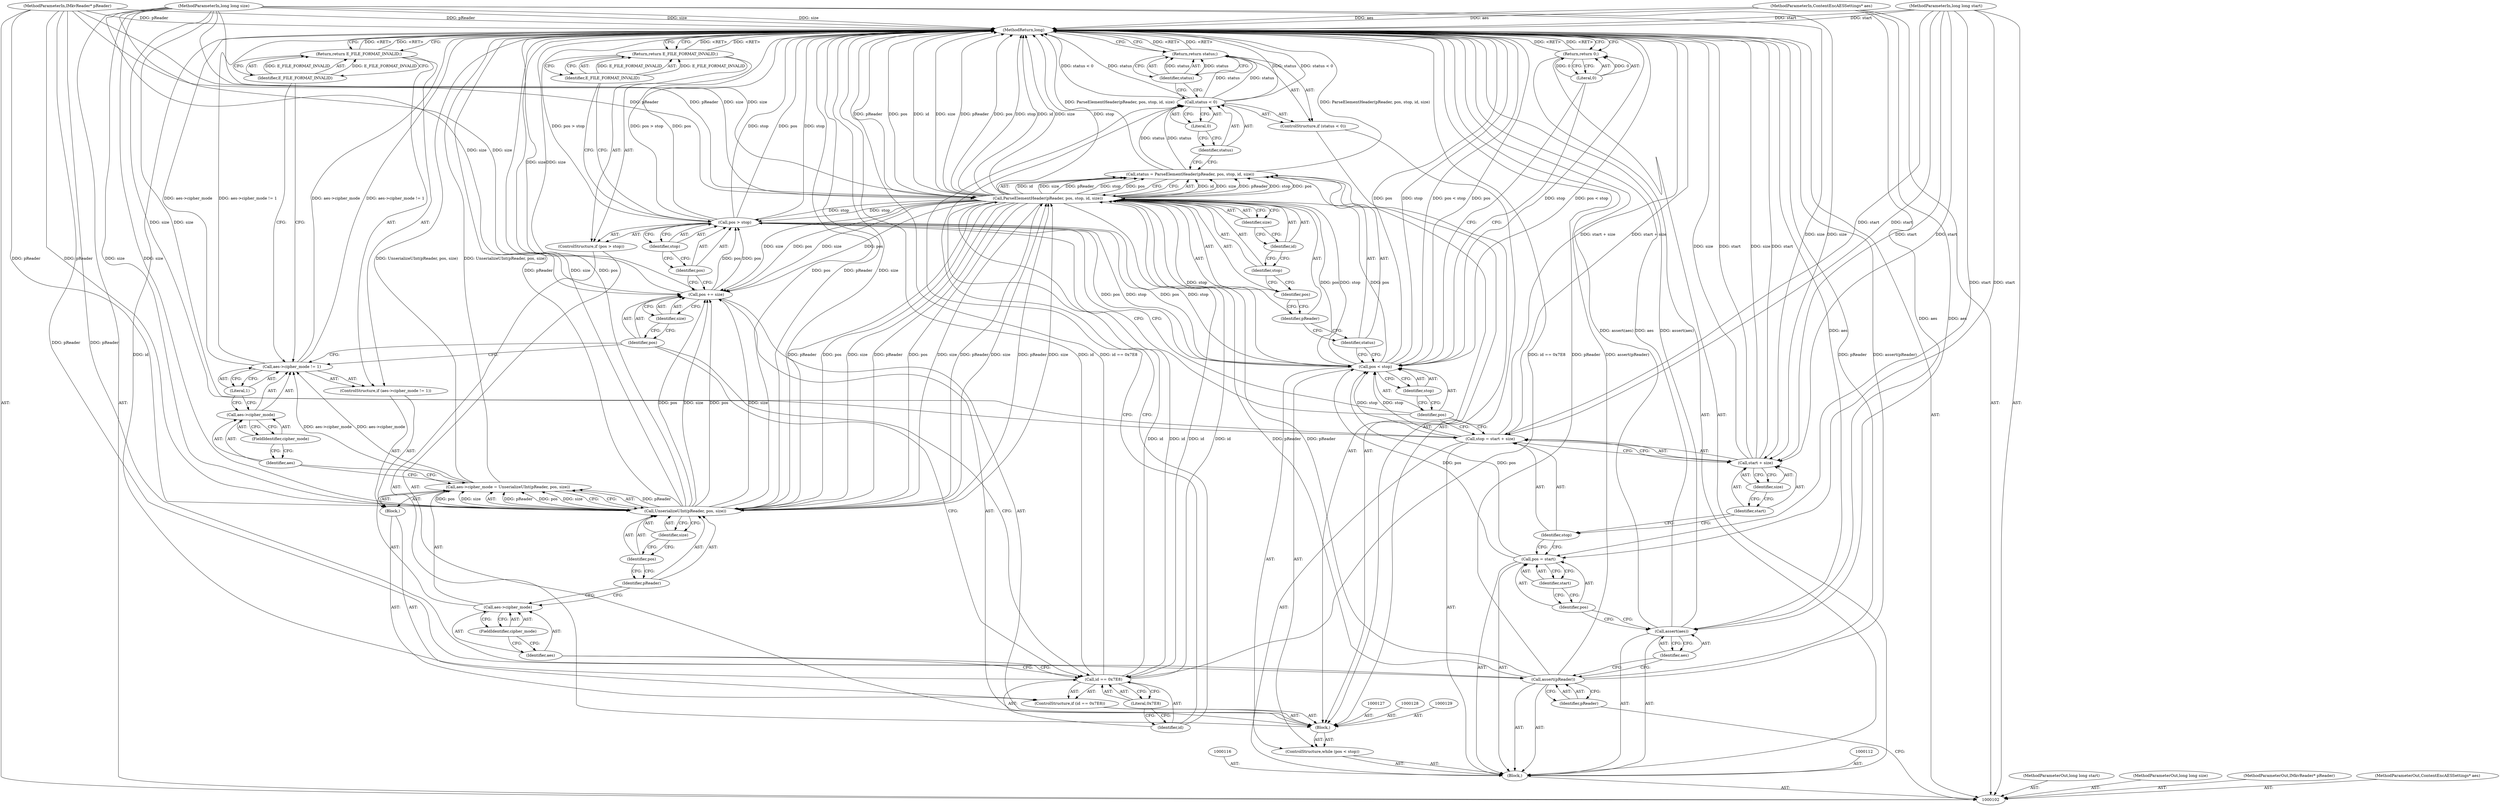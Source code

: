 digraph "0_Android_cc274e2abe8b2a6698a5c47d8aa4bb45f1f9538d_47" {
"1000176" [label="(MethodReturn,long)"];
"1000122" [label="(ControlStructure,while (pos < stop))"];
"1000125" [label="(Identifier,stop)"];
"1000123" [label="(Call,pos < stop)"];
"1000124" [label="(Identifier,pos)"];
"1000126" [label="(Block,)"];
"1000130" [label="(Call,status = ParseElementHeader(pReader, pos, stop, id, size))"];
"1000131" [label="(Identifier,status)"];
"1000132" [label="(Call,ParseElementHeader(pReader, pos, stop, id, size))"];
"1000133" [label="(Identifier,pReader)"];
"1000134" [label="(Identifier,pos)"];
"1000135" [label="(Identifier,stop)"];
"1000136" [label="(Identifier,id)"];
"1000137" [label="(Identifier,size)"];
"1000138" [label="(ControlStructure,if (status < 0))"];
"1000141" [label="(Literal,0)"];
"1000139" [label="(Call,status < 0)"];
"1000140" [label="(Identifier,status)"];
"1000142" [label="(Return,return status;)"];
"1000143" [label="(Identifier,status)"];
"1000144" [label="(ControlStructure,if (id == 0x7E8))"];
"1000147" [label="(Literal,0x7E8)"];
"1000148" [label="(Block,)"];
"1000145" [label="(Call,id == 0x7E8)"];
"1000146" [label="(Identifier,id)"];
"1000152" [label="(FieldIdentifier,cipher_mode)"];
"1000153" [label="(Call,UnserializeUInt(pReader, pos, size))"];
"1000154" [label="(Identifier,pReader)"];
"1000155" [label="(Identifier,pos)"];
"1000156" [label="(Identifier,size)"];
"1000149" [label="(Call,aes->cipher_mode = UnserializeUInt(pReader, pos, size))"];
"1000150" [label="(Call,aes->cipher_mode)"];
"1000151" [label="(Identifier,aes)"];
"1000157" [label="(ControlStructure,if (aes->cipher_mode != 1))"];
"1000161" [label="(FieldIdentifier,cipher_mode)"];
"1000162" [label="(Literal,1)"];
"1000158" [label="(Call,aes->cipher_mode != 1)"];
"1000159" [label="(Call,aes->cipher_mode)"];
"1000160" [label="(Identifier,aes)"];
"1000163" [label="(Return,return E_FILE_FORMAT_INVALID;)"];
"1000164" [label="(Identifier,E_FILE_FORMAT_INVALID)"];
"1000103" [label="(MethodParameterIn,long long start)"];
"1000245" [label="(MethodParameterOut,long long start)"];
"1000104" [label="(MethodParameterIn,long long size)"];
"1000246" [label="(MethodParameterOut,long long size)"];
"1000105" [label="(MethodParameterIn,IMkvReader* pReader)"];
"1000247" [label="(MethodParameterOut,IMkvReader* pReader)"];
"1000167" [label="(Identifier,size)"];
"1000165" [label="(Call,pos += size)"];
"1000166" [label="(Identifier,pos)"];
"1000171" [label="(Identifier,stop)"];
"1000168" [label="(ControlStructure,if (pos > stop))"];
"1000169" [label="(Call,pos > stop)"];
"1000170" [label="(Identifier,pos)"];
"1000173" [label="(Identifier,E_FILE_FORMAT_INVALID)"];
"1000172" [label="(Return,return E_FILE_FORMAT_INVALID;)"];
"1000175" [label="(Literal,0)"];
"1000174" [label="(Return,return 0;)"];
"1000106" [label="(MethodParameterIn,ContentEncAESSettings* aes)"];
"1000248" [label="(MethodParameterOut,ContentEncAESSettings* aes)"];
"1000107" [label="(Block,)"];
"1000108" [label="(Call,assert(pReader))"];
"1000109" [label="(Identifier,pReader)"];
"1000110" [label="(Call,assert(aes))"];
"1000111" [label="(Identifier,aes)"];
"1000113" [label="(Call,pos = start)"];
"1000114" [label="(Identifier,pos)"];
"1000115" [label="(Identifier,start)"];
"1000117" [label="(Call,stop = start + size)"];
"1000118" [label="(Identifier,stop)"];
"1000119" [label="(Call,start + size)"];
"1000120" [label="(Identifier,start)"];
"1000121" [label="(Identifier,size)"];
"1000176" -> "1000102"  [label="AST: "];
"1000176" -> "1000142"  [label="CFG: "];
"1000176" -> "1000163"  [label="CFG: "];
"1000176" -> "1000172"  [label="CFG: "];
"1000176" -> "1000174"  [label="CFG: "];
"1000142" -> "1000176"  [label="DDG: <RET>"];
"1000172" -> "1000176"  [label="DDG: <RET>"];
"1000163" -> "1000176"  [label="DDG: <RET>"];
"1000174" -> "1000176"  [label="DDG: <RET>"];
"1000123" -> "1000176"  [label="DDG: stop"];
"1000123" -> "1000176"  [label="DDG: pos < stop"];
"1000123" -> "1000176"  [label="DDG: pos"];
"1000108" -> "1000176"  [label="DDG: assert(pReader)"];
"1000108" -> "1000176"  [label="DDG: pReader"];
"1000169" -> "1000176"  [label="DDG: pos > stop"];
"1000169" -> "1000176"  [label="DDG: pos"];
"1000169" -> "1000176"  [label="DDG: stop"];
"1000104" -> "1000176"  [label="DDG: size"];
"1000105" -> "1000176"  [label="DDG: pReader"];
"1000139" -> "1000176"  [label="DDG: status"];
"1000139" -> "1000176"  [label="DDG: status < 0"];
"1000119" -> "1000176"  [label="DDG: size"];
"1000119" -> "1000176"  [label="DDG: start"];
"1000149" -> "1000176"  [label="DDG: UnserializeUInt(pReader, pos, size)"];
"1000132" -> "1000176"  [label="DDG: pReader"];
"1000132" -> "1000176"  [label="DDG: pos"];
"1000132" -> "1000176"  [label="DDG: stop"];
"1000132" -> "1000176"  [label="DDG: id"];
"1000132" -> "1000176"  [label="DDG: size"];
"1000153" -> "1000176"  [label="DDG: pReader"];
"1000153" -> "1000176"  [label="DDG: size"];
"1000153" -> "1000176"  [label="DDG: pos"];
"1000117" -> "1000176"  [label="DDG: start + size"];
"1000145" -> "1000176"  [label="DDG: id"];
"1000145" -> "1000176"  [label="DDG: id == 0x7E8"];
"1000110" -> "1000176"  [label="DDG: aes"];
"1000110" -> "1000176"  [label="DDG: assert(aes)"];
"1000158" -> "1000176"  [label="DDG: aes->cipher_mode"];
"1000158" -> "1000176"  [label="DDG: aes->cipher_mode != 1"];
"1000130" -> "1000176"  [label="DDG: ParseElementHeader(pReader, pos, stop, id, size)"];
"1000165" -> "1000176"  [label="DDG: size"];
"1000103" -> "1000176"  [label="DDG: start"];
"1000106" -> "1000176"  [label="DDG: aes"];
"1000122" -> "1000107"  [label="AST: "];
"1000123" -> "1000122"  [label="AST: "];
"1000126" -> "1000122"  [label="AST: "];
"1000125" -> "1000123"  [label="AST: "];
"1000125" -> "1000124"  [label="CFG: "];
"1000123" -> "1000125"  [label="CFG: "];
"1000123" -> "1000122"  [label="AST: "];
"1000123" -> "1000125"  [label="CFG: "];
"1000124" -> "1000123"  [label="AST: "];
"1000125" -> "1000123"  [label="AST: "];
"1000131" -> "1000123"  [label="CFG: "];
"1000175" -> "1000123"  [label="CFG: "];
"1000123" -> "1000176"  [label="DDG: stop"];
"1000123" -> "1000176"  [label="DDG: pos < stop"];
"1000123" -> "1000176"  [label="DDG: pos"];
"1000113" -> "1000123"  [label="DDG: pos"];
"1000169" -> "1000123"  [label="DDG: pos"];
"1000169" -> "1000123"  [label="DDG: stop"];
"1000117" -> "1000123"  [label="DDG: stop"];
"1000123" -> "1000132"  [label="DDG: pos"];
"1000123" -> "1000132"  [label="DDG: stop"];
"1000124" -> "1000123"  [label="AST: "];
"1000124" -> "1000169"  [label="CFG: "];
"1000124" -> "1000117"  [label="CFG: "];
"1000125" -> "1000124"  [label="CFG: "];
"1000126" -> "1000122"  [label="AST: "];
"1000127" -> "1000126"  [label="AST: "];
"1000128" -> "1000126"  [label="AST: "];
"1000129" -> "1000126"  [label="AST: "];
"1000130" -> "1000126"  [label="AST: "];
"1000138" -> "1000126"  [label="AST: "];
"1000144" -> "1000126"  [label="AST: "];
"1000165" -> "1000126"  [label="AST: "];
"1000168" -> "1000126"  [label="AST: "];
"1000130" -> "1000126"  [label="AST: "];
"1000130" -> "1000132"  [label="CFG: "];
"1000131" -> "1000130"  [label="AST: "];
"1000132" -> "1000130"  [label="AST: "];
"1000140" -> "1000130"  [label="CFG: "];
"1000130" -> "1000176"  [label="DDG: ParseElementHeader(pReader, pos, stop, id, size)"];
"1000132" -> "1000130"  [label="DDG: id"];
"1000132" -> "1000130"  [label="DDG: size"];
"1000132" -> "1000130"  [label="DDG: pReader"];
"1000132" -> "1000130"  [label="DDG: stop"];
"1000132" -> "1000130"  [label="DDG: pos"];
"1000130" -> "1000139"  [label="DDG: status"];
"1000131" -> "1000130"  [label="AST: "];
"1000131" -> "1000123"  [label="CFG: "];
"1000133" -> "1000131"  [label="CFG: "];
"1000132" -> "1000130"  [label="AST: "];
"1000132" -> "1000137"  [label="CFG: "];
"1000133" -> "1000132"  [label="AST: "];
"1000134" -> "1000132"  [label="AST: "];
"1000135" -> "1000132"  [label="AST: "];
"1000136" -> "1000132"  [label="AST: "];
"1000137" -> "1000132"  [label="AST: "];
"1000130" -> "1000132"  [label="CFG: "];
"1000132" -> "1000176"  [label="DDG: pReader"];
"1000132" -> "1000176"  [label="DDG: pos"];
"1000132" -> "1000176"  [label="DDG: stop"];
"1000132" -> "1000176"  [label="DDG: id"];
"1000132" -> "1000176"  [label="DDG: size"];
"1000132" -> "1000130"  [label="DDG: id"];
"1000132" -> "1000130"  [label="DDG: size"];
"1000132" -> "1000130"  [label="DDG: pReader"];
"1000132" -> "1000130"  [label="DDG: stop"];
"1000132" -> "1000130"  [label="DDG: pos"];
"1000153" -> "1000132"  [label="DDG: pReader"];
"1000153" -> "1000132"  [label="DDG: size"];
"1000108" -> "1000132"  [label="DDG: pReader"];
"1000105" -> "1000132"  [label="DDG: pReader"];
"1000123" -> "1000132"  [label="DDG: pos"];
"1000123" -> "1000132"  [label="DDG: stop"];
"1000145" -> "1000132"  [label="DDG: id"];
"1000104" -> "1000132"  [label="DDG: size"];
"1000132" -> "1000145"  [label="DDG: id"];
"1000132" -> "1000153"  [label="DDG: pReader"];
"1000132" -> "1000153"  [label="DDG: pos"];
"1000132" -> "1000153"  [label="DDG: size"];
"1000132" -> "1000165"  [label="DDG: size"];
"1000132" -> "1000165"  [label="DDG: pos"];
"1000132" -> "1000169"  [label="DDG: stop"];
"1000133" -> "1000132"  [label="AST: "];
"1000133" -> "1000131"  [label="CFG: "];
"1000134" -> "1000133"  [label="CFG: "];
"1000134" -> "1000132"  [label="AST: "];
"1000134" -> "1000133"  [label="CFG: "];
"1000135" -> "1000134"  [label="CFG: "];
"1000135" -> "1000132"  [label="AST: "];
"1000135" -> "1000134"  [label="CFG: "];
"1000136" -> "1000135"  [label="CFG: "];
"1000136" -> "1000132"  [label="AST: "];
"1000136" -> "1000135"  [label="CFG: "];
"1000137" -> "1000136"  [label="CFG: "];
"1000137" -> "1000132"  [label="AST: "];
"1000137" -> "1000136"  [label="CFG: "];
"1000132" -> "1000137"  [label="CFG: "];
"1000138" -> "1000126"  [label="AST: "];
"1000139" -> "1000138"  [label="AST: "];
"1000142" -> "1000138"  [label="AST: "];
"1000141" -> "1000139"  [label="AST: "];
"1000141" -> "1000140"  [label="CFG: "];
"1000139" -> "1000141"  [label="CFG: "];
"1000139" -> "1000138"  [label="AST: "];
"1000139" -> "1000141"  [label="CFG: "];
"1000140" -> "1000139"  [label="AST: "];
"1000141" -> "1000139"  [label="AST: "];
"1000143" -> "1000139"  [label="CFG: "];
"1000146" -> "1000139"  [label="CFG: "];
"1000139" -> "1000176"  [label="DDG: status"];
"1000139" -> "1000176"  [label="DDG: status < 0"];
"1000130" -> "1000139"  [label="DDG: status"];
"1000139" -> "1000142"  [label="DDG: status"];
"1000140" -> "1000139"  [label="AST: "];
"1000140" -> "1000130"  [label="CFG: "];
"1000141" -> "1000140"  [label="CFG: "];
"1000142" -> "1000138"  [label="AST: "];
"1000142" -> "1000143"  [label="CFG: "];
"1000143" -> "1000142"  [label="AST: "];
"1000176" -> "1000142"  [label="CFG: "];
"1000142" -> "1000176"  [label="DDG: <RET>"];
"1000143" -> "1000142"  [label="DDG: status"];
"1000139" -> "1000142"  [label="DDG: status"];
"1000143" -> "1000142"  [label="AST: "];
"1000143" -> "1000139"  [label="CFG: "];
"1000142" -> "1000143"  [label="CFG: "];
"1000143" -> "1000142"  [label="DDG: status"];
"1000144" -> "1000126"  [label="AST: "];
"1000145" -> "1000144"  [label="AST: "];
"1000148" -> "1000144"  [label="AST: "];
"1000147" -> "1000145"  [label="AST: "];
"1000147" -> "1000146"  [label="CFG: "];
"1000145" -> "1000147"  [label="CFG: "];
"1000148" -> "1000144"  [label="AST: "];
"1000149" -> "1000148"  [label="AST: "];
"1000157" -> "1000148"  [label="AST: "];
"1000145" -> "1000144"  [label="AST: "];
"1000145" -> "1000147"  [label="CFG: "];
"1000146" -> "1000145"  [label="AST: "];
"1000147" -> "1000145"  [label="AST: "];
"1000151" -> "1000145"  [label="CFG: "];
"1000166" -> "1000145"  [label="CFG: "];
"1000145" -> "1000176"  [label="DDG: id"];
"1000145" -> "1000176"  [label="DDG: id == 0x7E8"];
"1000145" -> "1000132"  [label="DDG: id"];
"1000132" -> "1000145"  [label="DDG: id"];
"1000146" -> "1000145"  [label="AST: "];
"1000146" -> "1000139"  [label="CFG: "];
"1000147" -> "1000146"  [label="CFG: "];
"1000152" -> "1000150"  [label="AST: "];
"1000152" -> "1000151"  [label="CFG: "];
"1000150" -> "1000152"  [label="CFG: "];
"1000153" -> "1000149"  [label="AST: "];
"1000153" -> "1000156"  [label="CFG: "];
"1000154" -> "1000153"  [label="AST: "];
"1000155" -> "1000153"  [label="AST: "];
"1000156" -> "1000153"  [label="AST: "];
"1000149" -> "1000153"  [label="CFG: "];
"1000153" -> "1000176"  [label="DDG: pReader"];
"1000153" -> "1000176"  [label="DDG: size"];
"1000153" -> "1000176"  [label="DDG: pos"];
"1000153" -> "1000132"  [label="DDG: pReader"];
"1000153" -> "1000132"  [label="DDG: size"];
"1000153" -> "1000149"  [label="DDG: pReader"];
"1000153" -> "1000149"  [label="DDG: pos"];
"1000153" -> "1000149"  [label="DDG: size"];
"1000132" -> "1000153"  [label="DDG: pReader"];
"1000132" -> "1000153"  [label="DDG: pos"];
"1000132" -> "1000153"  [label="DDG: size"];
"1000105" -> "1000153"  [label="DDG: pReader"];
"1000104" -> "1000153"  [label="DDG: size"];
"1000153" -> "1000165"  [label="DDG: size"];
"1000153" -> "1000165"  [label="DDG: pos"];
"1000154" -> "1000153"  [label="AST: "];
"1000154" -> "1000150"  [label="CFG: "];
"1000155" -> "1000154"  [label="CFG: "];
"1000155" -> "1000153"  [label="AST: "];
"1000155" -> "1000154"  [label="CFG: "];
"1000156" -> "1000155"  [label="CFG: "];
"1000156" -> "1000153"  [label="AST: "];
"1000156" -> "1000155"  [label="CFG: "];
"1000153" -> "1000156"  [label="CFG: "];
"1000149" -> "1000148"  [label="AST: "];
"1000149" -> "1000153"  [label="CFG: "];
"1000150" -> "1000149"  [label="AST: "];
"1000153" -> "1000149"  [label="AST: "];
"1000160" -> "1000149"  [label="CFG: "];
"1000149" -> "1000176"  [label="DDG: UnserializeUInt(pReader, pos, size)"];
"1000153" -> "1000149"  [label="DDG: pReader"];
"1000153" -> "1000149"  [label="DDG: pos"];
"1000153" -> "1000149"  [label="DDG: size"];
"1000149" -> "1000158"  [label="DDG: aes->cipher_mode"];
"1000150" -> "1000149"  [label="AST: "];
"1000150" -> "1000152"  [label="CFG: "];
"1000151" -> "1000150"  [label="AST: "];
"1000152" -> "1000150"  [label="AST: "];
"1000154" -> "1000150"  [label="CFG: "];
"1000151" -> "1000150"  [label="AST: "];
"1000151" -> "1000145"  [label="CFG: "];
"1000152" -> "1000151"  [label="CFG: "];
"1000157" -> "1000148"  [label="AST: "];
"1000158" -> "1000157"  [label="AST: "];
"1000163" -> "1000157"  [label="AST: "];
"1000161" -> "1000159"  [label="AST: "];
"1000161" -> "1000160"  [label="CFG: "];
"1000159" -> "1000161"  [label="CFG: "];
"1000162" -> "1000158"  [label="AST: "];
"1000162" -> "1000159"  [label="CFG: "];
"1000158" -> "1000162"  [label="CFG: "];
"1000158" -> "1000157"  [label="AST: "];
"1000158" -> "1000162"  [label="CFG: "];
"1000159" -> "1000158"  [label="AST: "];
"1000162" -> "1000158"  [label="AST: "];
"1000164" -> "1000158"  [label="CFG: "];
"1000166" -> "1000158"  [label="CFG: "];
"1000158" -> "1000176"  [label="DDG: aes->cipher_mode"];
"1000158" -> "1000176"  [label="DDG: aes->cipher_mode != 1"];
"1000149" -> "1000158"  [label="DDG: aes->cipher_mode"];
"1000159" -> "1000158"  [label="AST: "];
"1000159" -> "1000161"  [label="CFG: "];
"1000160" -> "1000159"  [label="AST: "];
"1000161" -> "1000159"  [label="AST: "];
"1000162" -> "1000159"  [label="CFG: "];
"1000160" -> "1000159"  [label="AST: "];
"1000160" -> "1000149"  [label="CFG: "];
"1000161" -> "1000160"  [label="CFG: "];
"1000163" -> "1000157"  [label="AST: "];
"1000163" -> "1000164"  [label="CFG: "];
"1000164" -> "1000163"  [label="AST: "];
"1000176" -> "1000163"  [label="CFG: "];
"1000163" -> "1000176"  [label="DDG: <RET>"];
"1000164" -> "1000163"  [label="DDG: E_FILE_FORMAT_INVALID"];
"1000164" -> "1000163"  [label="AST: "];
"1000164" -> "1000158"  [label="CFG: "];
"1000163" -> "1000164"  [label="CFG: "];
"1000164" -> "1000163"  [label="DDG: E_FILE_FORMAT_INVALID"];
"1000103" -> "1000102"  [label="AST: "];
"1000103" -> "1000176"  [label="DDG: start"];
"1000103" -> "1000113"  [label="DDG: start"];
"1000103" -> "1000117"  [label="DDG: start"];
"1000103" -> "1000119"  [label="DDG: start"];
"1000245" -> "1000102"  [label="AST: "];
"1000104" -> "1000102"  [label="AST: "];
"1000104" -> "1000176"  [label="DDG: size"];
"1000104" -> "1000117"  [label="DDG: size"];
"1000104" -> "1000119"  [label="DDG: size"];
"1000104" -> "1000132"  [label="DDG: size"];
"1000104" -> "1000153"  [label="DDG: size"];
"1000104" -> "1000165"  [label="DDG: size"];
"1000246" -> "1000102"  [label="AST: "];
"1000105" -> "1000102"  [label="AST: "];
"1000105" -> "1000176"  [label="DDG: pReader"];
"1000105" -> "1000108"  [label="DDG: pReader"];
"1000105" -> "1000132"  [label="DDG: pReader"];
"1000105" -> "1000153"  [label="DDG: pReader"];
"1000247" -> "1000102"  [label="AST: "];
"1000167" -> "1000165"  [label="AST: "];
"1000167" -> "1000166"  [label="CFG: "];
"1000165" -> "1000167"  [label="CFG: "];
"1000165" -> "1000126"  [label="AST: "];
"1000165" -> "1000167"  [label="CFG: "];
"1000166" -> "1000165"  [label="AST: "];
"1000167" -> "1000165"  [label="AST: "];
"1000170" -> "1000165"  [label="CFG: "];
"1000165" -> "1000176"  [label="DDG: size"];
"1000153" -> "1000165"  [label="DDG: size"];
"1000153" -> "1000165"  [label="DDG: pos"];
"1000132" -> "1000165"  [label="DDG: size"];
"1000132" -> "1000165"  [label="DDG: pos"];
"1000104" -> "1000165"  [label="DDG: size"];
"1000165" -> "1000169"  [label="DDG: pos"];
"1000166" -> "1000165"  [label="AST: "];
"1000166" -> "1000158"  [label="CFG: "];
"1000166" -> "1000145"  [label="CFG: "];
"1000167" -> "1000166"  [label="CFG: "];
"1000171" -> "1000169"  [label="AST: "];
"1000171" -> "1000170"  [label="CFG: "];
"1000169" -> "1000171"  [label="CFG: "];
"1000168" -> "1000126"  [label="AST: "];
"1000169" -> "1000168"  [label="AST: "];
"1000172" -> "1000168"  [label="AST: "];
"1000169" -> "1000168"  [label="AST: "];
"1000169" -> "1000171"  [label="CFG: "];
"1000170" -> "1000169"  [label="AST: "];
"1000171" -> "1000169"  [label="AST: "];
"1000124" -> "1000169"  [label="CFG: "];
"1000173" -> "1000169"  [label="CFG: "];
"1000169" -> "1000176"  [label="DDG: pos > stop"];
"1000169" -> "1000176"  [label="DDG: pos"];
"1000169" -> "1000176"  [label="DDG: stop"];
"1000169" -> "1000123"  [label="DDG: pos"];
"1000169" -> "1000123"  [label="DDG: stop"];
"1000165" -> "1000169"  [label="DDG: pos"];
"1000132" -> "1000169"  [label="DDG: stop"];
"1000170" -> "1000169"  [label="AST: "];
"1000170" -> "1000165"  [label="CFG: "];
"1000171" -> "1000170"  [label="CFG: "];
"1000173" -> "1000172"  [label="AST: "];
"1000173" -> "1000169"  [label="CFG: "];
"1000172" -> "1000173"  [label="CFG: "];
"1000173" -> "1000172"  [label="DDG: E_FILE_FORMAT_INVALID"];
"1000172" -> "1000168"  [label="AST: "];
"1000172" -> "1000173"  [label="CFG: "];
"1000173" -> "1000172"  [label="AST: "];
"1000176" -> "1000172"  [label="CFG: "];
"1000172" -> "1000176"  [label="DDG: <RET>"];
"1000173" -> "1000172"  [label="DDG: E_FILE_FORMAT_INVALID"];
"1000175" -> "1000174"  [label="AST: "];
"1000175" -> "1000123"  [label="CFG: "];
"1000174" -> "1000175"  [label="CFG: "];
"1000175" -> "1000174"  [label="DDG: 0"];
"1000174" -> "1000107"  [label="AST: "];
"1000174" -> "1000175"  [label="CFG: "];
"1000175" -> "1000174"  [label="AST: "];
"1000176" -> "1000174"  [label="CFG: "];
"1000174" -> "1000176"  [label="DDG: <RET>"];
"1000175" -> "1000174"  [label="DDG: 0"];
"1000106" -> "1000102"  [label="AST: "];
"1000106" -> "1000176"  [label="DDG: aes"];
"1000106" -> "1000110"  [label="DDG: aes"];
"1000248" -> "1000102"  [label="AST: "];
"1000107" -> "1000102"  [label="AST: "];
"1000108" -> "1000107"  [label="AST: "];
"1000110" -> "1000107"  [label="AST: "];
"1000112" -> "1000107"  [label="AST: "];
"1000113" -> "1000107"  [label="AST: "];
"1000116" -> "1000107"  [label="AST: "];
"1000117" -> "1000107"  [label="AST: "];
"1000122" -> "1000107"  [label="AST: "];
"1000174" -> "1000107"  [label="AST: "];
"1000108" -> "1000107"  [label="AST: "];
"1000108" -> "1000109"  [label="CFG: "];
"1000109" -> "1000108"  [label="AST: "];
"1000111" -> "1000108"  [label="CFG: "];
"1000108" -> "1000176"  [label="DDG: assert(pReader)"];
"1000108" -> "1000176"  [label="DDG: pReader"];
"1000105" -> "1000108"  [label="DDG: pReader"];
"1000108" -> "1000132"  [label="DDG: pReader"];
"1000109" -> "1000108"  [label="AST: "];
"1000109" -> "1000102"  [label="CFG: "];
"1000108" -> "1000109"  [label="CFG: "];
"1000110" -> "1000107"  [label="AST: "];
"1000110" -> "1000111"  [label="CFG: "];
"1000111" -> "1000110"  [label="AST: "];
"1000114" -> "1000110"  [label="CFG: "];
"1000110" -> "1000176"  [label="DDG: aes"];
"1000110" -> "1000176"  [label="DDG: assert(aes)"];
"1000106" -> "1000110"  [label="DDG: aes"];
"1000111" -> "1000110"  [label="AST: "];
"1000111" -> "1000108"  [label="CFG: "];
"1000110" -> "1000111"  [label="CFG: "];
"1000113" -> "1000107"  [label="AST: "];
"1000113" -> "1000115"  [label="CFG: "];
"1000114" -> "1000113"  [label="AST: "];
"1000115" -> "1000113"  [label="AST: "];
"1000118" -> "1000113"  [label="CFG: "];
"1000103" -> "1000113"  [label="DDG: start"];
"1000113" -> "1000123"  [label="DDG: pos"];
"1000114" -> "1000113"  [label="AST: "];
"1000114" -> "1000110"  [label="CFG: "];
"1000115" -> "1000114"  [label="CFG: "];
"1000115" -> "1000113"  [label="AST: "];
"1000115" -> "1000114"  [label="CFG: "];
"1000113" -> "1000115"  [label="CFG: "];
"1000117" -> "1000107"  [label="AST: "];
"1000117" -> "1000119"  [label="CFG: "];
"1000118" -> "1000117"  [label="AST: "];
"1000119" -> "1000117"  [label="AST: "];
"1000124" -> "1000117"  [label="CFG: "];
"1000117" -> "1000176"  [label="DDG: start + size"];
"1000103" -> "1000117"  [label="DDG: start"];
"1000104" -> "1000117"  [label="DDG: size"];
"1000117" -> "1000123"  [label="DDG: stop"];
"1000118" -> "1000117"  [label="AST: "];
"1000118" -> "1000113"  [label="CFG: "];
"1000120" -> "1000118"  [label="CFG: "];
"1000119" -> "1000117"  [label="AST: "];
"1000119" -> "1000121"  [label="CFG: "];
"1000120" -> "1000119"  [label="AST: "];
"1000121" -> "1000119"  [label="AST: "];
"1000117" -> "1000119"  [label="CFG: "];
"1000119" -> "1000176"  [label="DDG: size"];
"1000119" -> "1000176"  [label="DDG: start"];
"1000103" -> "1000119"  [label="DDG: start"];
"1000104" -> "1000119"  [label="DDG: size"];
"1000120" -> "1000119"  [label="AST: "];
"1000120" -> "1000118"  [label="CFG: "];
"1000121" -> "1000120"  [label="CFG: "];
"1000121" -> "1000119"  [label="AST: "];
"1000121" -> "1000120"  [label="CFG: "];
"1000119" -> "1000121"  [label="CFG: "];
}
